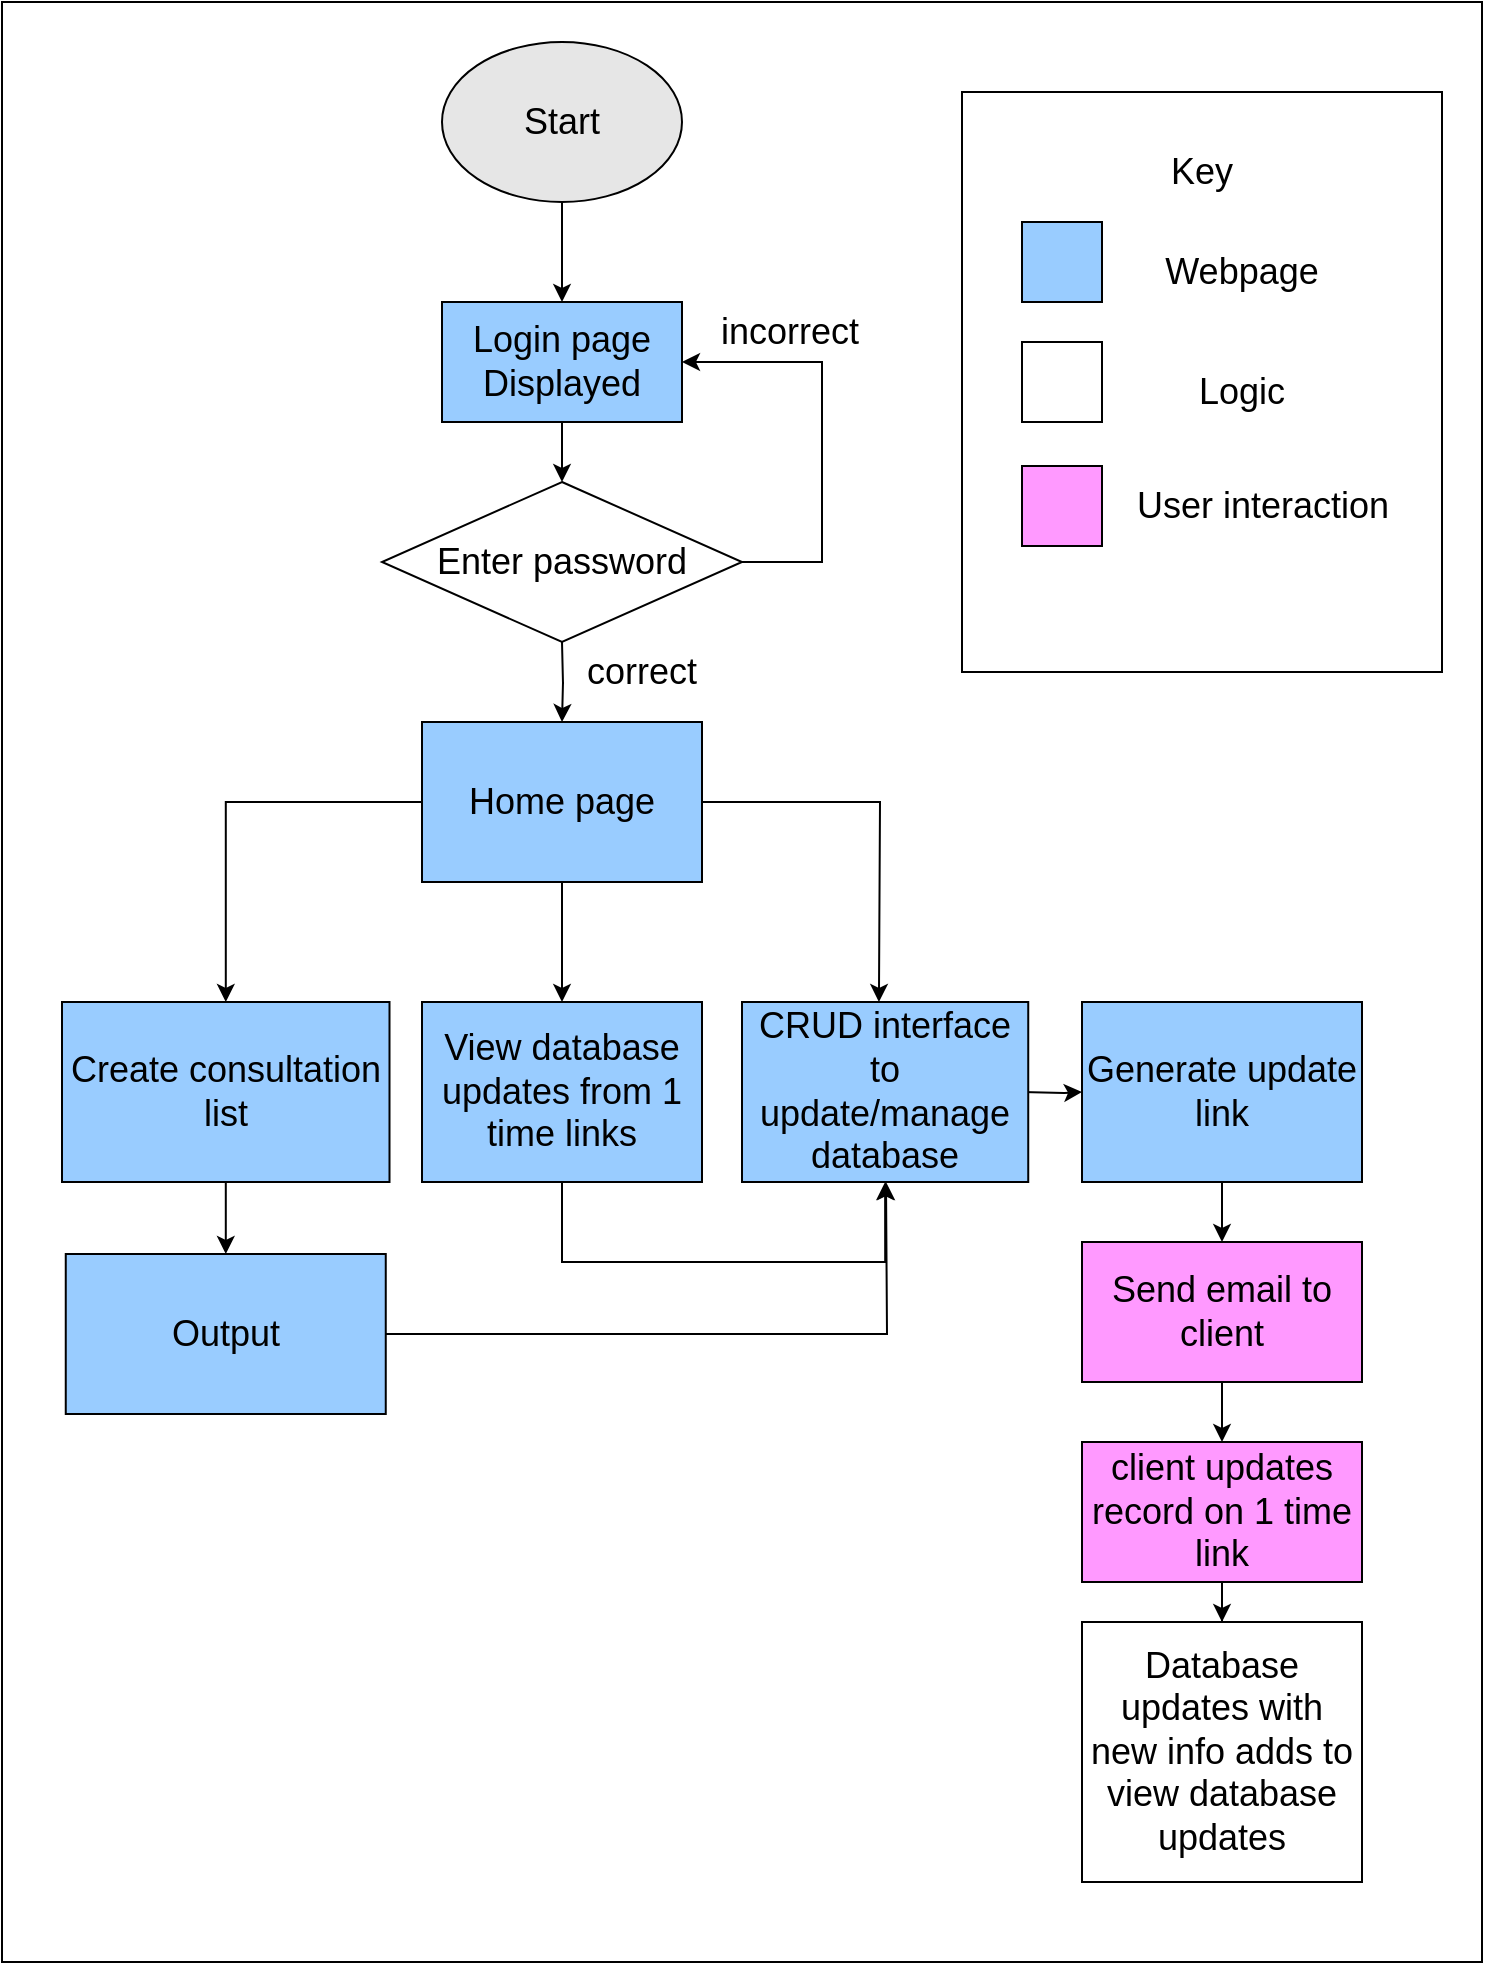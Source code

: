 <mxfile version="15.7.4" type="device"><diagram id="J0KLbg2cEZi42c4ueb1f" name="Page-1"><mxGraphModel dx="2249" dy="749" grid="1" gridSize="10" guides="1" tooltips="1" connect="1" arrows="1" fold="1" page="1" pageScale="1" pageWidth="827" pageHeight="1169" math="0" shadow="0"><root><mxCell id="0"/><mxCell id="1" parent="0"/><mxCell id="bE497TkdkG2mrn3JYzus-1" value="" style="rounded=0;whiteSpace=wrap;html=1;" vertex="1" parent="1"><mxGeometry x="-50" y="30" width="740" height="980" as="geometry"/></mxCell><mxCell id="OKffm2gAdeR7MBYt5vDp-3" style="edgeStyle=orthogonalEdgeStyle;rounded=0;orthogonalLoop=1;jettySize=auto;html=1;entryX=0.5;entryY=0;entryDx=0;entryDy=0;fontSize=18;" parent="1" source="OKffm2gAdeR7MBYt5vDp-1" target="OKffm2gAdeR7MBYt5vDp-2" edge="1"><mxGeometry relative="1" as="geometry"/></mxCell><mxCell id="OKffm2gAdeR7MBYt5vDp-1" value="Start" style="ellipse;whiteSpace=wrap;html=1;fontSize=18;fillColor=#E6E6E6;" parent="1" vertex="1"><mxGeometry x="170" y="50" width="120" height="80" as="geometry"/></mxCell><mxCell id="OKffm2gAdeR7MBYt5vDp-5" style="edgeStyle=orthogonalEdgeStyle;rounded=0;orthogonalLoop=1;jettySize=auto;html=1;entryX=0.5;entryY=0;entryDx=0;entryDy=0;fontSize=18;" parent="1" source="OKffm2gAdeR7MBYt5vDp-2" edge="1"><mxGeometry relative="1" as="geometry"><mxPoint x="230" y="270" as="targetPoint"/></mxGeometry></mxCell><mxCell id="OKffm2gAdeR7MBYt5vDp-2" value="Login page Displayed" style="rounded=0;whiteSpace=wrap;html=1;fontSize=18;fillColor=#99CCFF;" parent="1" vertex="1"><mxGeometry x="170" y="180" width="120" height="60" as="geometry"/></mxCell><mxCell id="OKffm2gAdeR7MBYt5vDp-7" style="edgeStyle=orthogonalEdgeStyle;rounded=0;orthogonalLoop=1;jettySize=auto;html=1;exitX=0.5;exitY=1;exitDx=0;exitDy=0;fontSize=18;" parent="1" edge="1"><mxGeometry relative="1" as="geometry"><mxPoint x="230" y="390" as="targetPoint"/><mxPoint x="230" y="350" as="sourcePoint"/></mxGeometry></mxCell><mxCell id="OKffm2gAdeR7MBYt5vDp-8" value="correct" style="text;html=1;strokeColor=none;fillColor=none;align=center;verticalAlign=middle;whiteSpace=wrap;rounded=0;fontSize=18;" parent="1" vertex="1"><mxGeometry x="240" y="350" width="60" height="30" as="geometry"/></mxCell><mxCell id="OKffm2gAdeR7MBYt5vDp-23" style="edgeStyle=orthogonalEdgeStyle;rounded=0;orthogonalLoop=1;jettySize=auto;html=1;entryX=0.5;entryY=0;entryDx=0;entryDy=0;fontSize=18;" parent="1" source="OKffm2gAdeR7MBYt5vDp-10" target="OKffm2gAdeR7MBYt5vDp-22" edge="1"><mxGeometry relative="1" as="geometry"/></mxCell><mxCell id="OKffm2gAdeR7MBYt5vDp-10" value="Generate update link" style="rounded=0;whiteSpace=wrap;html=1;fontSize=18;fillColor=#99CCFF;" parent="1" vertex="1"><mxGeometry x="490" y="530" width="140" height="90" as="geometry"/></mxCell><mxCell id="OKffm2gAdeR7MBYt5vDp-15" style="edgeStyle=orthogonalEdgeStyle;rounded=0;orthogonalLoop=1;jettySize=auto;html=1;fontSize=18;" parent="1" source="OKffm2gAdeR7MBYt5vDp-11" target="OKffm2gAdeR7MBYt5vDp-12" edge="1"><mxGeometry relative="1" as="geometry"/></mxCell><mxCell id="OKffm2gAdeR7MBYt5vDp-16" style="edgeStyle=orthogonalEdgeStyle;rounded=0;orthogonalLoop=1;jettySize=auto;html=1;entryX=0.5;entryY=0;entryDx=0;entryDy=0;fontSize=18;" parent="1" source="OKffm2gAdeR7MBYt5vDp-11" target="OKffm2gAdeR7MBYt5vDp-13" edge="1"><mxGeometry relative="1" as="geometry"/></mxCell><mxCell id="OKffm2gAdeR7MBYt5vDp-17" style="edgeStyle=orthogonalEdgeStyle;rounded=0;orthogonalLoop=1;jettySize=auto;html=1;fontSize=18;" parent="1" source="OKffm2gAdeR7MBYt5vDp-11" edge="1"><mxGeometry relative="1" as="geometry"><mxPoint x="388.471" y="530" as="targetPoint"/></mxGeometry></mxCell><mxCell id="OKffm2gAdeR7MBYt5vDp-11" value="Home page" style="rounded=0;whiteSpace=wrap;html=1;fontSize=18;fillColor=#99CCFF;" parent="1" vertex="1"><mxGeometry x="160" y="390" width="140" height="80" as="geometry"/></mxCell><mxCell id="OKffm2gAdeR7MBYt5vDp-33" value="" style="edgeStyle=orthogonalEdgeStyle;rounded=0;orthogonalLoop=1;jettySize=auto;html=1;fontSize=18;" parent="1" source="OKffm2gAdeR7MBYt5vDp-12" target="OKffm2gAdeR7MBYt5vDp-32" edge="1"><mxGeometry relative="1" as="geometry"/></mxCell><mxCell id="OKffm2gAdeR7MBYt5vDp-12" value="Create consultation list" style="rounded=0;whiteSpace=wrap;html=1;fontSize=18;fillColor=#99CCFF;" parent="1" vertex="1"><mxGeometry x="-20" y="530" width="163.75" height="90" as="geometry"/></mxCell><mxCell id="OKffm2gAdeR7MBYt5vDp-46" style="edgeStyle=orthogonalEdgeStyle;rounded=0;orthogonalLoop=1;jettySize=auto;html=1;entryX=0.5;entryY=1;entryDx=0;entryDy=0;fontSize=18;" parent="1" source="OKffm2gAdeR7MBYt5vDp-13" target="OKffm2gAdeR7MBYt5vDp-29" edge="1"><mxGeometry relative="1" as="geometry"><Array as="points"><mxPoint x="230" y="660"/><mxPoint x="392" y="660"/></Array></mxGeometry></mxCell><mxCell id="OKffm2gAdeR7MBYt5vDp-13" value="View database updates from 1 time links" style="rounded=0;whiteSpace=wrap;html=1;fontSize=18;fillColor=#99CCFF;" parent="1" vertex="1"><mxGeometry x="160" y="530" width="140" height="90" as="geometry"/></mxCell><mxCell id="OKffm2gAdeR7MBYt5vDp-28" style="edgeStyle=orthogonalEdgeStyle;rounded=0;orthogonalLoop=1;jettySize=auto;html=1;fontSize=18;" parent="1" target="OKffm2gAdeR7MBYt5vDp-10" edge="1"><mxGeometry relative="1" as="geometry"><mxPoint x="460" y="575" as="sourcePoint"/></mxGeometry></mxCell><mxCell id="OKffm2gAdeR7MBYt5vDp-19" style="edgeStyle=orthogonalEdgeStyle;rounded=0;orthogonalLoop=1;jettySize=auto;html=1;fontSize=18;entryX=1;entryY=0.5;entryDx=0;entryDy=0;" parent="1" source="OKffm2gAdeR7MBYt5vDp-18" target="OKffm2gAdeR7MBYt5vDp-2" edge="1"><mxGeometry relative="1" as="geometry"><mxPoint x="340" y="230" as="targetPoint"/><Array as="points"><mxPoint x="360" y="310"/><mxPoint x="360" y="210"/></Array></mxGeometry></mxCell><mxCell id="OKffm2gAdeR7MBYt5vDp-18" value="Enter password" style="rhombus;whiteSpace=wrap;html=1;fontSize=18;fillColor=#FFFFFF;" parent="1" vertex="1"><mxGeometry x="140" y="270" width="180" height="80" as="geometry"/></mxCell><mxCell id="OKffm2gAdeR7MBYt5vDp-20" value="incorrect" style="text;html=1;strokeColor=none;fillColor=none;align=center;verticalAlign=middle;whiteSpace=wrap;rounded=0;fontSize=18;" parent="1" vertex="1"><mxGeometry x="313.75" y="180" width="60" height="30" as="geometry"/></mxCell><mxCell id="OKffm2gAdeR7MBYt5vDp-26" style="edgeStyle=orthogonalEdgeStyle;rounded=0;orthogonalLoop=1;jettySize=auto;html=1;entryX=0.5;entryY=0;entryDx=0;entryDy=0;fontSize=18;" parent="1" source="OKffm2gAdeR7MBYt5vDp-22" target="OKffm2gAdeR7MBYt5vDp-24" edge="1"><mxGeometry relative="1" as="geometry"/></mxCell><mxCell id="OKffm2gAdeR7MBYt5vDp-22" value="Send email to client" style="rounded=0;whiteSpace=wrap;html=1;fontSize=18;fillColor=#FF99FF;" parent="1" vertex="1"><mxGeometry x="490" y="650" width="140" height="70" as="geometry"/></mxCell><mxCell id="OKffm2gAdeR7MBYt5vDp-27" style="edgeStyle=orthogonalEdgeStyle;rounded=0;orthogonalLoop=1;jettySize=auto;html=1;entryX=0.5;entryY=0;entryDx=0;entryDy=0;fontSize=18;" parent="1" source="OKffm2gAdeR7MBYt5vDp-24" target="OKffm2gAdeR7MBYt5vDp-25" edge="1"><mxGeometry relative="1" as="geometry"/></mxCell><mxCell id="OKffm2gAdeR7MBYt5vDp-24" value="client updates record on 1 time link" style="rounded=0;whiteSpace=wrap;html=1;fontSize=18;fillColor=#FF99FF;" parent="1" vertex="1"><mxGeometry x="490" y="750" width="140" height="70" as="geometry"/></mxCell><mxCell id="OKffm2gAdeR7MBYt5vDp-25" value="Database updates with new info adds to view database updates" style="rounded=0;whiteSpace=wrap;html=1;fontSize=18;fillColor=#FFFFFF;" parent="1" vertex="1"><mxGeometry x="490" y="840" width="140" height="130" as="geometry"/></mxCell><mxCell id="OKffm2gAdeR7MBYt5vDp-29" value="CRUD interface to update/manage database" style="rounded=0;whiteSpace=wrap;html=1;fontSize=18;fillColor=#99CCFF;" parent="1" vertex="1"><mxGeometry x="320" y="530" width="143.12" height="90" as="geometry"/></mxCell><mxCell id="OKffm2gAdeR7MBYt5vDp-47" style="edgeStyle=orthogonalEdgeStyle;rounded=0;orthogonalLoop=1;jettySize=auto;html=1;fontSize=18;exitX=1;exitY=0.5;exitDx=0;exitDy=0;" parent="1" source="OKffm2gAdeR7MBYt5vDp-32" edge="1"><mxGeometry relative="1" as="geometry"><mxPoint x="392" y="620" as="targetPoint"/><mxPoint x="143.88" y="696" as="sourcePoint"/></mxGeometry></mxCell><mxCell id="OKffm2gAdeR7MBYt5vDp-32" value="Output" style="whiteSpace=wrap;html=1;rounded=0;fontSize=18;fillColor=#99CCFF;" parent="1" vertex="1"><mxGeometry x="-18.12" y="656" width="160" height="80" as="geometry"/></mxCell><mxCell id="OKffm2gAdeR7MBYt5vDp-35" value="" style="rounded=0;whiteSpace=wrap;html=1;fontSize=18;fillColor=#FFFFFF;" parent="1" vertex="1"><mxGeometry x="430" y="75" width="240" height="290" as="geometry"/></mxCell><mxCell id="OKffm2gAdeR7MBYt5vDp-36" value="Key" style="text;html=1;strokeColor=none;fillColor=none;align=center;verticalAlign=middle;whiteSpace=wrap;rounded=0;fontSize=18;" parent="1" vertex="1"><mxGeometry x="520" y="100" width="60" height="30" as="geometry"/></mxCell><mxCell id="OKffm2gAdeR7MBYt5vDp-37" value="" style="rounded=0;whiteSpace=wrap;html=1;fontSize=18;fillColor=#99CCFF;" parent="1" vertex="1"><mxGeometry x="460" y="140" width="40" height="40" as="geometry"/></mxCell><mxCell id="OKffm2gAdeR7MBYt5vDp-38" value="Webpage" style="text;html=1;strokeColor=none;fillColor=none;align=center;verticalAlign=middle;whiteSpace=wrap;rounded=0;fontSize=18;" parent="1" vertex="1"><mxGeometry x="540" y="150" width="60" height="30" as="geometry"/></mxCell><mxCell id="OKffm2gAdeR7MBYt5vDp-39" value="" style="rounded=0;whiteSpace=wrap;html=1;fontSize=18;fillColor=#FFFFFF;" parent="1" vertex="1"><mxGeometry x="460" y="200" width="40" height="40" as="geometry"/></mxCell><mxCell id="OKffm2gAdeR7MBYt5vDp-40" value="Logic" style="text;html=1;strokeColor=none;fillColor=none;align=center;verticalAlign=middle;whiteSpace=wrap;rounded=0;fontSize=18;" parent="1" vertex="1"><mxGeometry x="540" y="210" width="60" height="30" as="geometry"/></mxCell><mxCell id="OKffm2gAdeR7MBYt5vDp-43" value="" style="rounded=0;whiteSpace=wrap;html=1;fontSize=18;fillColor=#FF99FF;" parent="1" vertex="1"><mxGeometry x="460" y="262" width="40" height="40" as="geometry"/></mxCell><mxCell id="OKffm2gAdeR7MBYt5vDp-45" value="User interaction" style="text;html=1;align=center;verticalAlign=middle;resizable=0;points=[];autosize=1;strokeColor=none;fillColor=none;fontSize=18;" parent="1" vertex="1"><mxGeometry x="510" y="267" width="140" height="30" as="geometry"/></mxCell></root></mxGraphModel></diagram></mxfile>